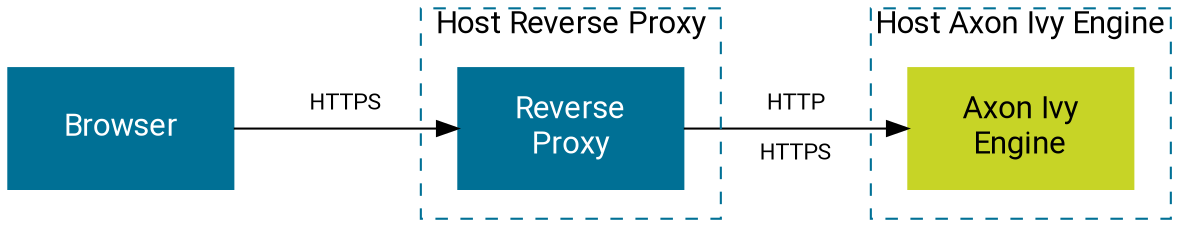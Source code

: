 digraph overview {
  layout=neato;
  
  node [shape=box, height="0.8", width="2", color="#007095", style=filled, fixedsize="true", margin=0, 
        fontname="Roboto,Helvetica Neue,Arial,sans-serif", fontcolor="white", fontsize=15
       ]; 
  
  /* nodes */
  browser      [label="Browser",                pos="0.0,2.5!", height="0.8", width="1.5"];
  reverseproxy [label="Reverse\nProxy",         pos="3.0,2.5!", height="0.8", width="1.5"];
  engine       [label="Axon Ivy\nEngine",       pos="6.0,2.5!", height="0.8", width="1.5", color="#C7D426", fontcolor="black"];


  hostProxy [label="Host Reverse Proxy",        pos="3.0,2.6!", height="1.4", width="2.0", style="dashed" fontcolor="black" labelloc="t"];
  hostEngine [label="Host Axon Ivy Engine",     pos="6.0,2.6!", height="1.4", width="2.0", style="dashed" fontcolor="black" labelloc="t"];
 
  /* edges */
  browser -> reverseproxy;
  reverseproxy -> engine;

  /* edge labels */
  browser_reverseproxy [label="HTTPS\n \n ",   pos="1.5,2.5!", height="0.8", width="1.7", shape=none, fillcolor=none, fontcolor="black", fontsize="11"];
  reverseproxy_engine [label="HTTP\n \nHTTPS", pos="4.5,2.5!", height="0.8", width="1.7", shape=none, fillcolor=none, fontcolor="black", fontsize="11"];

}
